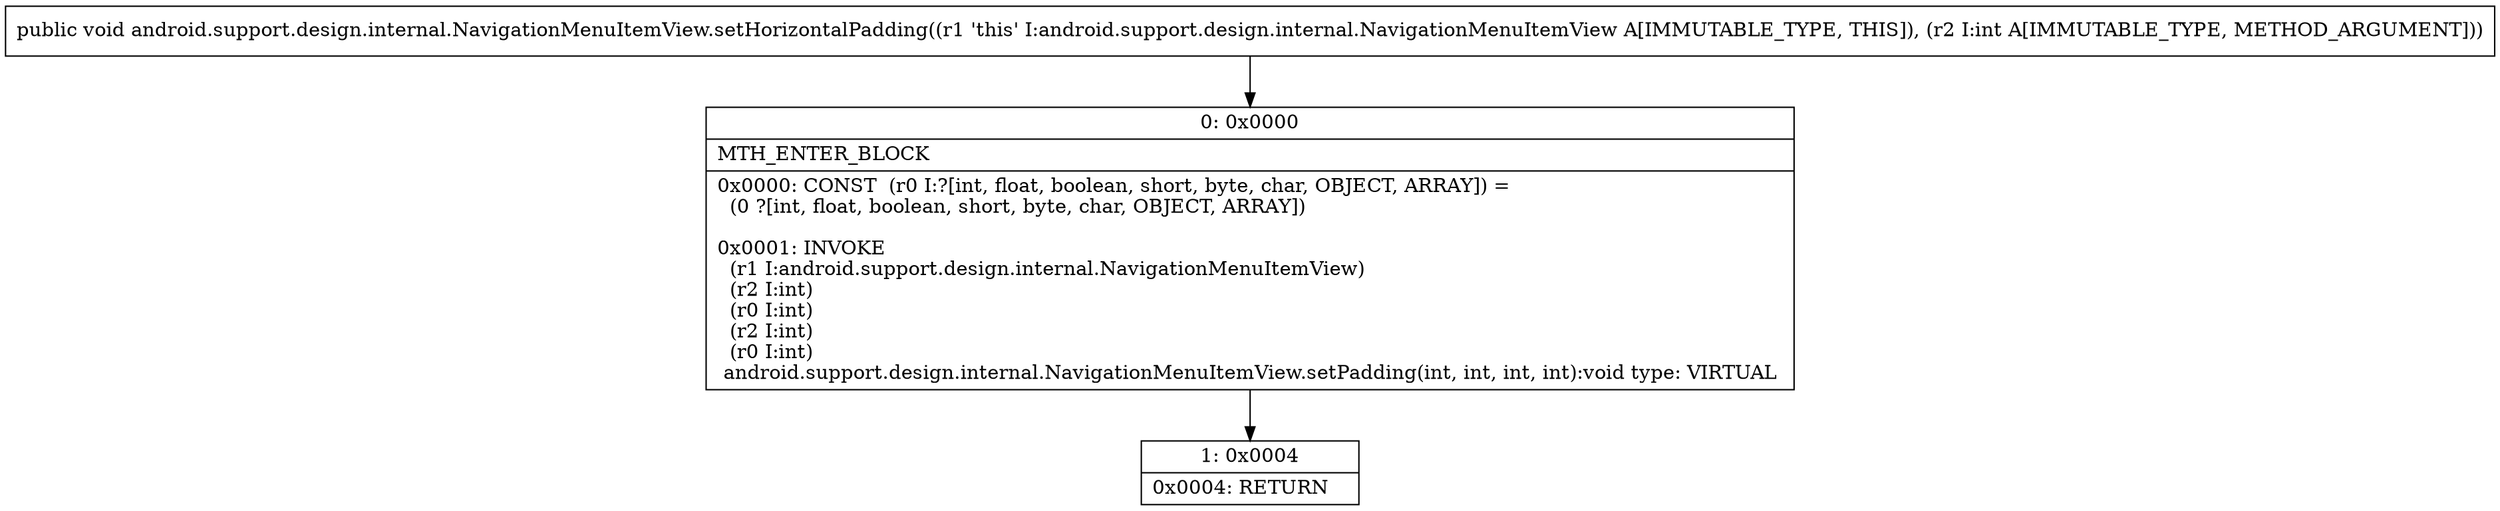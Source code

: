 digraph "CFG forandroid.support.design.internal.NavigationMenuItemView.setHorizontalPadding(I)V" {
Node_0 [shape=record,label="{0\:\ 0x0000|MTH_ENTER_BLOCK\l|0x0000: CONST  (r0 I:?[int, float, boolean, short, byte, char, OBJECT, ARRAY]) = \l  (0 ?[int, float, boolean, short, byte, char, OBJECT, ARRAY])\l \l0x0001: INVOKE  \l  (r1 I:android.support.design.internal.NavigationMenuItemView)\l  (r2 I:int)\l  (r0 I:int)\l  (r2 I:int)\l  (r0 I:int)\l android.support.design.internal.NavigationMenuItemView.setPadding(int, int, int, int):void type: VIRTUAL \l}"];
Node_1 [shape=record,label="{1\:\ 0x0004|0x0004: RETURN   \l}"];
MethodNode[shape=record,label="{public void android.support.design.internal.NavigationMenuItemView.setHorizontalPadding((r1 'this' I:android.support.design.internal.NavigationMenuItemView A[IMMUTABLE_TYPE, THIS]), (r2 I:int A[IMMUTABLE_TYPE, METHOD_ARGUMENT])) }"];
MethodNode -> Node_0;
Node_0 -> Node_1;
}

